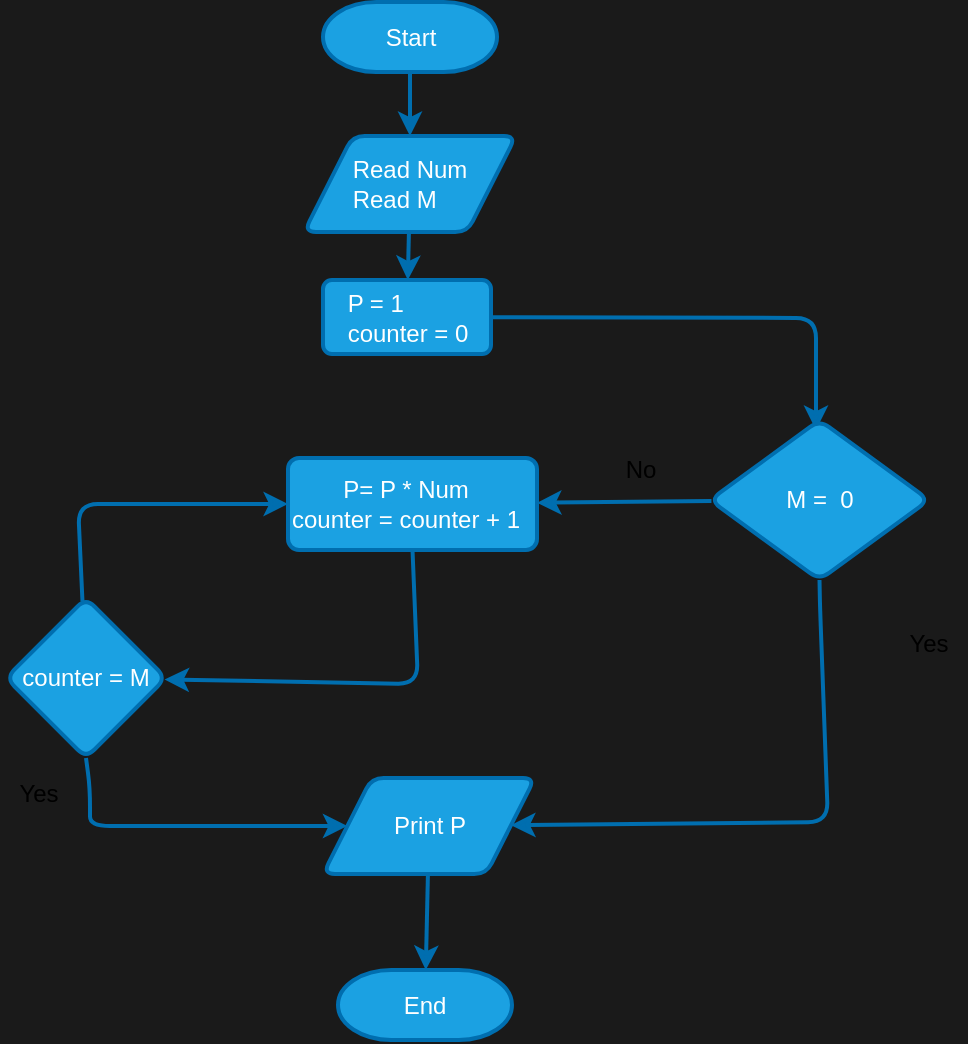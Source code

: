 <mxfile>
    <diagram id="LXXdeUQ2NIf_P9ZRctNq" name="Page-1">
        <mxGraphModel dx="597" dy="467" grid="0" gridSize="10" guides="1" tooltips="1" connect="1" arrows="1" fold="1" page="1" pageScale="1" pageWidth="850" pageHeight="1100" background="#1A1A1A" math="0" shadow="0">
            <root>
                <mxCell id="0"/>
                <mxCell id="1" parent="0"/>
                <mxCell id="4" value="" style="edgeStyle=none;html=1;fillColor=#1ba1e2;strokeColor=#006EAF;strokeWidth=2;" edge="1" parent="1" source="2" target="3">
                    <mxGeometry relative="1" as="geometry"/>
                </mxCell>
                <mxCell id="2" value="Start" style="strokeWidth=2;html=1;shape=mxgraph.flowchart.terminator;whiteSpace=wrap;fillColor=#1ba1e2;fontColor=#ffffff;strokeColor=#006EAF;" vertex="1" parent="1">
                    <mxGeometry x="255.5" y="25" width="87" height="35" as="geometry"/>
                </mxCell>
                <mxCell id="6" value="" style="edgeStyle=none;html=1;strokeWidth=2;fillColor=#1ba1e2;strokeColor=#006EAF;" edge="1" parent="1" source="3" target="5">
                    <mxGeometry relative="1" as="geometry"/>
                </mxCell>
                <mxCell id="3" value="&lt;div style=&quot;text-align: justify;&quot;&gt;&lt;span style=&quot;background-color: initial;&quot;&gt;Read Num&lt;/span&gt;&lt;/div&gt;&lt;div style=&quot;text-align: justify;&quot;&gt;&lt;span style=&quot;background-color: initial;&quot;&gt;Read M&lt;/span&gt;&lt;/div&gt;" style="shape=parallelogram;html=1;strokeWidth=2;perimeter=parallelogramPerimeter;whiteSpace=wrap;rounded=1;arcSize=12;size=0.23;fillColor=#1ba1e2;fontColor=#ffffff;strokeColor=#006EAF;" vertex="1" parent="1">
                    <mxGeometry x="246" y="92" width="106" height="48" as="geometry"/>
                </mxCell>
                <mxCell id="26" value="" style="edgeStyle=none;html=1;strokeWidth=2;fillColor=#1ba1e2;strokeColor=#006EAF;" edge="1" parent="1" source="5">
                    <mxGeometry relative="1" as="geometry">
                        <mxPoint x="502" y="239" as="targetPoint"/>
                        <Array as="points">
                            <mxPoint x="502" y="183"/>
                            <mxPoint x="502" y="239"/>
                        </Array>
                    </mxGeometry>
                </mxCell>
                <mxCell id="5" value="&lt;div style=&quot;text-align: justify;&quot;&gt;&lt;span style=&quot;background-color: initial;&quot;&gt;P = 1&lt;/span&gt;&lt;br&gt;&lt;/div&gt;&lt;div style=&quot;text-align: justify;&quot;&gt;&lt;span style=&quot;background-color: initial;&quot;&gt;counter = 0&lt;/span&gt;&lt;/div&gt;" style="whiteSpace=wrap;html=1;fillColor=#1ba1e2;strokeColor=#006EAF;fontColor=#ffffff;strokeWidth=2;rounded=1;arcSize=12;align=center;" vertex="1" parent="1">
                    <mxGeometry x="255.5" y="164" width="84" height="37" as="geometry"/>
                </mxCell>
                <mxCell id="30" value="" style="edgeStyle=none;html=1;strokeWidth=2;exitX=0.5;exitY=1;exitDx=0;exitDy=0;fillColor=#1ba1e2;strokeColor=#006EAF;" edge="1" parent="1" source="7" target="29">
                    <mxGeometry relative="1" as="geometry">
                        <mxPoint x="294" y="361" as="sourcePoint"/>
                        <Array as="points">
                            <mxPoint x="303" y="366"/>
                        </Array>
                    </mxGeometry>
                </mxCell>
                <mxCell id="7" value="&lt;div style=&quot;text-align: center;&quot;&gt;&lt;span style=&quot;background-color: initial;&quot;&gt;P= P * Num&lt;/span&gt;&lt;br&gt;&lt;/div&gt;&lt;div style=&quot;text-align: center;&quot;&gt;&lt;span style=&quot;background-color: initial;&quot;&gt;counter = counter + 1&lt;/span&gt;&lt;/div&gt;" style="whiteSpace=wrap;html=1;align=left;fillColor=#1ba1e2;strokeColor=#006EAF;fontColor=#ffffff;strokeWidth=2;rounded=1;arcSize=12;" vertex="1" parent="1">
                    <mxGeometry x="238" y="253" width="124.5" height="46" as="geometry"/>
                </mxCell>
                <mxCell id="18" value="" style="edgeStyle=none;html=1;strokeWidth=2;fillColor=#1ba1e2;strokeColor=#006EAF;exitX=0.5;exitY=1;exitDx=0;exitDy=0;" edge="1" parent="1" source="9" target="17">
                    <mxGeometry relative="1" as="geometry">
                        <Array as="points">
                            <mxPoint x="504" y="327"/>
                            <mxPoint x="508" y="435"/>
                        </Array>
                    </mxGeometry>
                </mxCell>
                <mxCell id="27" value="" style="edgeStyle=none;html=1;strokeWidth=2;fillColor=#1ba1e2;strokeColor=#006EAF;" edge="1" parent="1" source="9" target="7">
                    <mxGeometry relative="1" as="geometry"/>
                </mxCell>
                <mxCell id="9" value="M =&amp;nbsp; 0" style="rhombus;whiteSpace=wrap;html=1;align=center;fillColor=#1ba1e2;strokeColor=#006EAF;fontColor=#ffffff;strokeWidth=2;rounded=1;arcSize=12;" vertex="1" parent="1">
                    <mxGeometry x="449" y="234" width="109.5" height="80" as="geometry"/>
                </mxCell>
                <mxCell id="16" value="Yes" style="text;html=1;align=center;verticalAlign=middle;resizable=0;points=[];autosize=1;strokeColor=none;fillColor=none;" vertex="1" parent="1">
                    <mxGeometry x="94" y="408" width="38" height="26" as="geometry"/>
                </mxCell>
                <mxCell id="33" value="" style="edgeStyle=none;html=1;strokeWidth=2;fillColor=#1ba1e2;strokeColor=#006EAF;" edge="1" parent="1" source="17" target="19">
                    <mxGeometry relative="1" as="geometry">
                        <Array as="points"/>
                    </mxGeometry>
                </mxCell>
                <mxCell id="17" value="&lt;div style=&quot;text-align: justify;&quot;&gt;Print P&lt;/div&gt;" style="shape=parallelogram;html=1;strokeWidth=2;perimeter=parallelogramPerimeter;whiteSpace=wrap;rounded=1;arcSize=12;size=0.23;fillColor=#1ba1e2;fontColor=#ffffff;strokeColor=#006EAF;" vertex="1" parent="1">
                    <mxGeometry x="255.5" y="413" width="106" height="48" as="geometry"/>
                </mxCell>
                <mxCell id="19" value="End" style="strokeWidth=2;html=1;shape=mxgraph.flowchart.terminator;whiteSpace=wrap;fillColor=#1ba1e2;fontColor=#ffffff;strokeColor=#006EAF;" vertex="1" parent="1">
                    <mxGeometry x="263" y="509" width="87" height="35" as="geometry"/>
                </mxCell>
                <mxCell id="22" value="Yes" style="text;html=1;align=center;verticalAlign=middle;resizable=0;points=[];autosize=1;strokeColor=none;fillColor=none;" vertex="1" parent="1">
                    <mxGeometry x="539" y="333" width="38" height="26" as="geometry"/>
                </mxCell>
                <mxCell id="28" value="No" style="text;html=1;align=center;verticalAlign=middle;resizable=0;points=[];autosize=1;strokeColor=none;fillColor=none;" vertex="1" parent="1">
                    <mxGeometry x="397" y="246" width="33" height="26" as="geometry"/>
                </mxCell>
                <mxCell id="32" value="" style="edgeStyle=none;html=1;strokeWidth=2;entryX=0;entryY=0.5;entryDx=0;entryDy=0;exitX=0.5;exitY=1;exitDx=0;exitDy=0;fillColor=#1ba1e2;strokeColor=#006EAF;" edge="1" parent="1" source="29" target="17">
                    <mxGeometry relative="1" as="geometry">
                        <mxPoint x="146" y="405" as="sourcePoint"/>
                        <mxPoint x="138" y="494" as="targetPoint"/>
                        <Array as="points">
                            <mxPoint x="139" y="418"/>
                            <mxPoint x="139" y="437"/>
                        </Array>
                    </mxGeometry>
                </mxCell>
                <mxCell id="35" value="" style="edgeStyle=none;html=1;strokeWidth=2;entryX=0;entryY=0.5;entryDx=0;entryDy=0;fillColor=#1ba1e2;strokeColor=#006EAF;" edge="1" parent="1" source="29" target="7">
                    <mxGeometry relative="1" as="geometry">
                        <mxPoint x="138" y="204" as="targetPoint"/>
                        <Array as="points">
                            <mxPoint x="133" y="276"/>
                        </Array>
                    </mxGeometry>
                </mxCell>
                <mxCell id="29" value="counter = M" style="rhombus;whiteSpace=wrap;html=1;align=center;fillColor=#1ba1e2;strokeColor=#006EAF;fontColor=#ffffff;strokeWidth=2;rounded=1;arcSize=12;" vertex="1" parent="1">
                    <mxGeometry x="97" y="323" width="80" height="80" as="geometry"/>
                </mxCell>
            </root>
        </mxGraphModel>
    </diagram>
</mxfile>